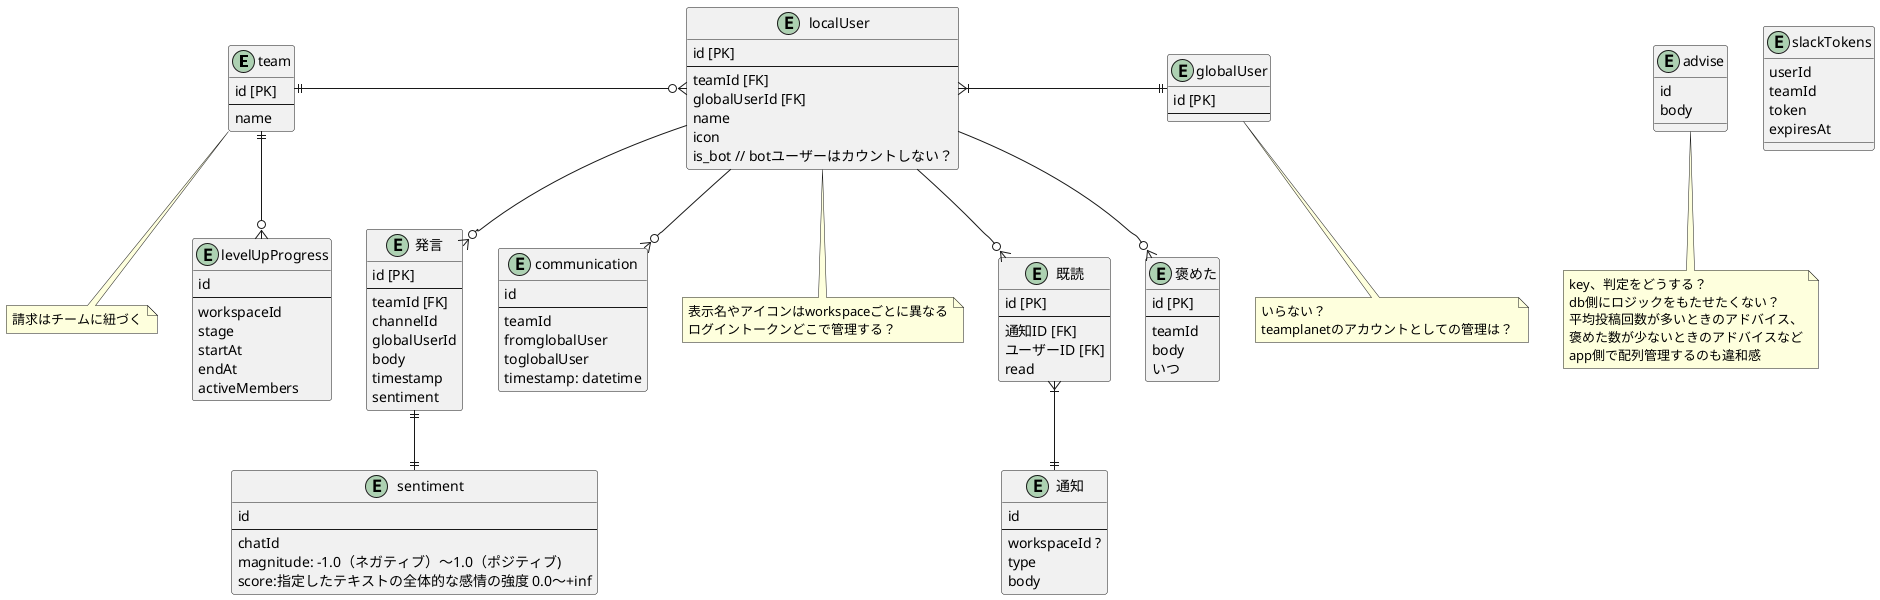 @startuml ER図

entity team {
  id [PK]
  --
  name
}

note bottom of team
  請求はチームに紐づく
endnote

entity "localUser" {
  id [PK]
  --
  teamId [FK]
  globalUserId [FK]
  name
  icon
  is_bot // botユーザーはカウントしない？
}

note bottom of localUser
  表示名やアイコンはworkspaceごとに異なる
  ログイントークンどこで管理する？
endnote

entity globalUser {
  id [PK]
  --
}

note bottom of globalUser
  いらない？
  teamplanetのアカウントとしての管理は？
endnote

entity "通知" as notification {
  id
  --
  workspaceId ?
  type
  body
}

entity "既読" as read {
  id [PK]
  --
  通知ID [FK]
  ユーザーID [FK]
  read
}

entity "褒めた" as praise {
  id [PK]
  --
  teamId
  body
  いつ
}

entity "発言" as chat {
  id [PK]
  --
  teamId [FK]
  channelId
  globalUserId
  body
  timestamp
  sentiment
}

' channelIdはグローバルでユニーク？

entity "communication" {
  id
  --
  teamId
  fromglobalUser
  toglobalUser
  timestamp: datetime
}

entity "advise" {
  id
  body
}

entity "sentiment" {
  id
  --
  chatId
  magnitude: -1.0（ネガティブ）～1.0（ポジティブ)
  score:指定したテキストの全体的な感情の強度 0.0～+inf
}

entity "levelUpProgress" {
  id
  --
  workspaceId
  stage
  startAt
  endAt
  activeMembers
}

note bottom of advise 
  key、判定をどうする？
  db側にロジックをもたせたくない？
  平均投稿回数が多いときのアドバイス、
  褒めた数が少ないときのアドバイスなど
  app側で配列管理するのも違和感
endnote

entity "slackTokens" {
  userId
  teamId
  token
  expiresAt
}

team ||-r-o{ localUser
globalUser ||-l-|{ localUser
localUser --o{ communication
localUser --o{ praise
localUser --o{ read
localUser --o{ chat
read }|--|| notification
team ||--o{ levelUpProgress
chat ||--|| sentiment
@enduml